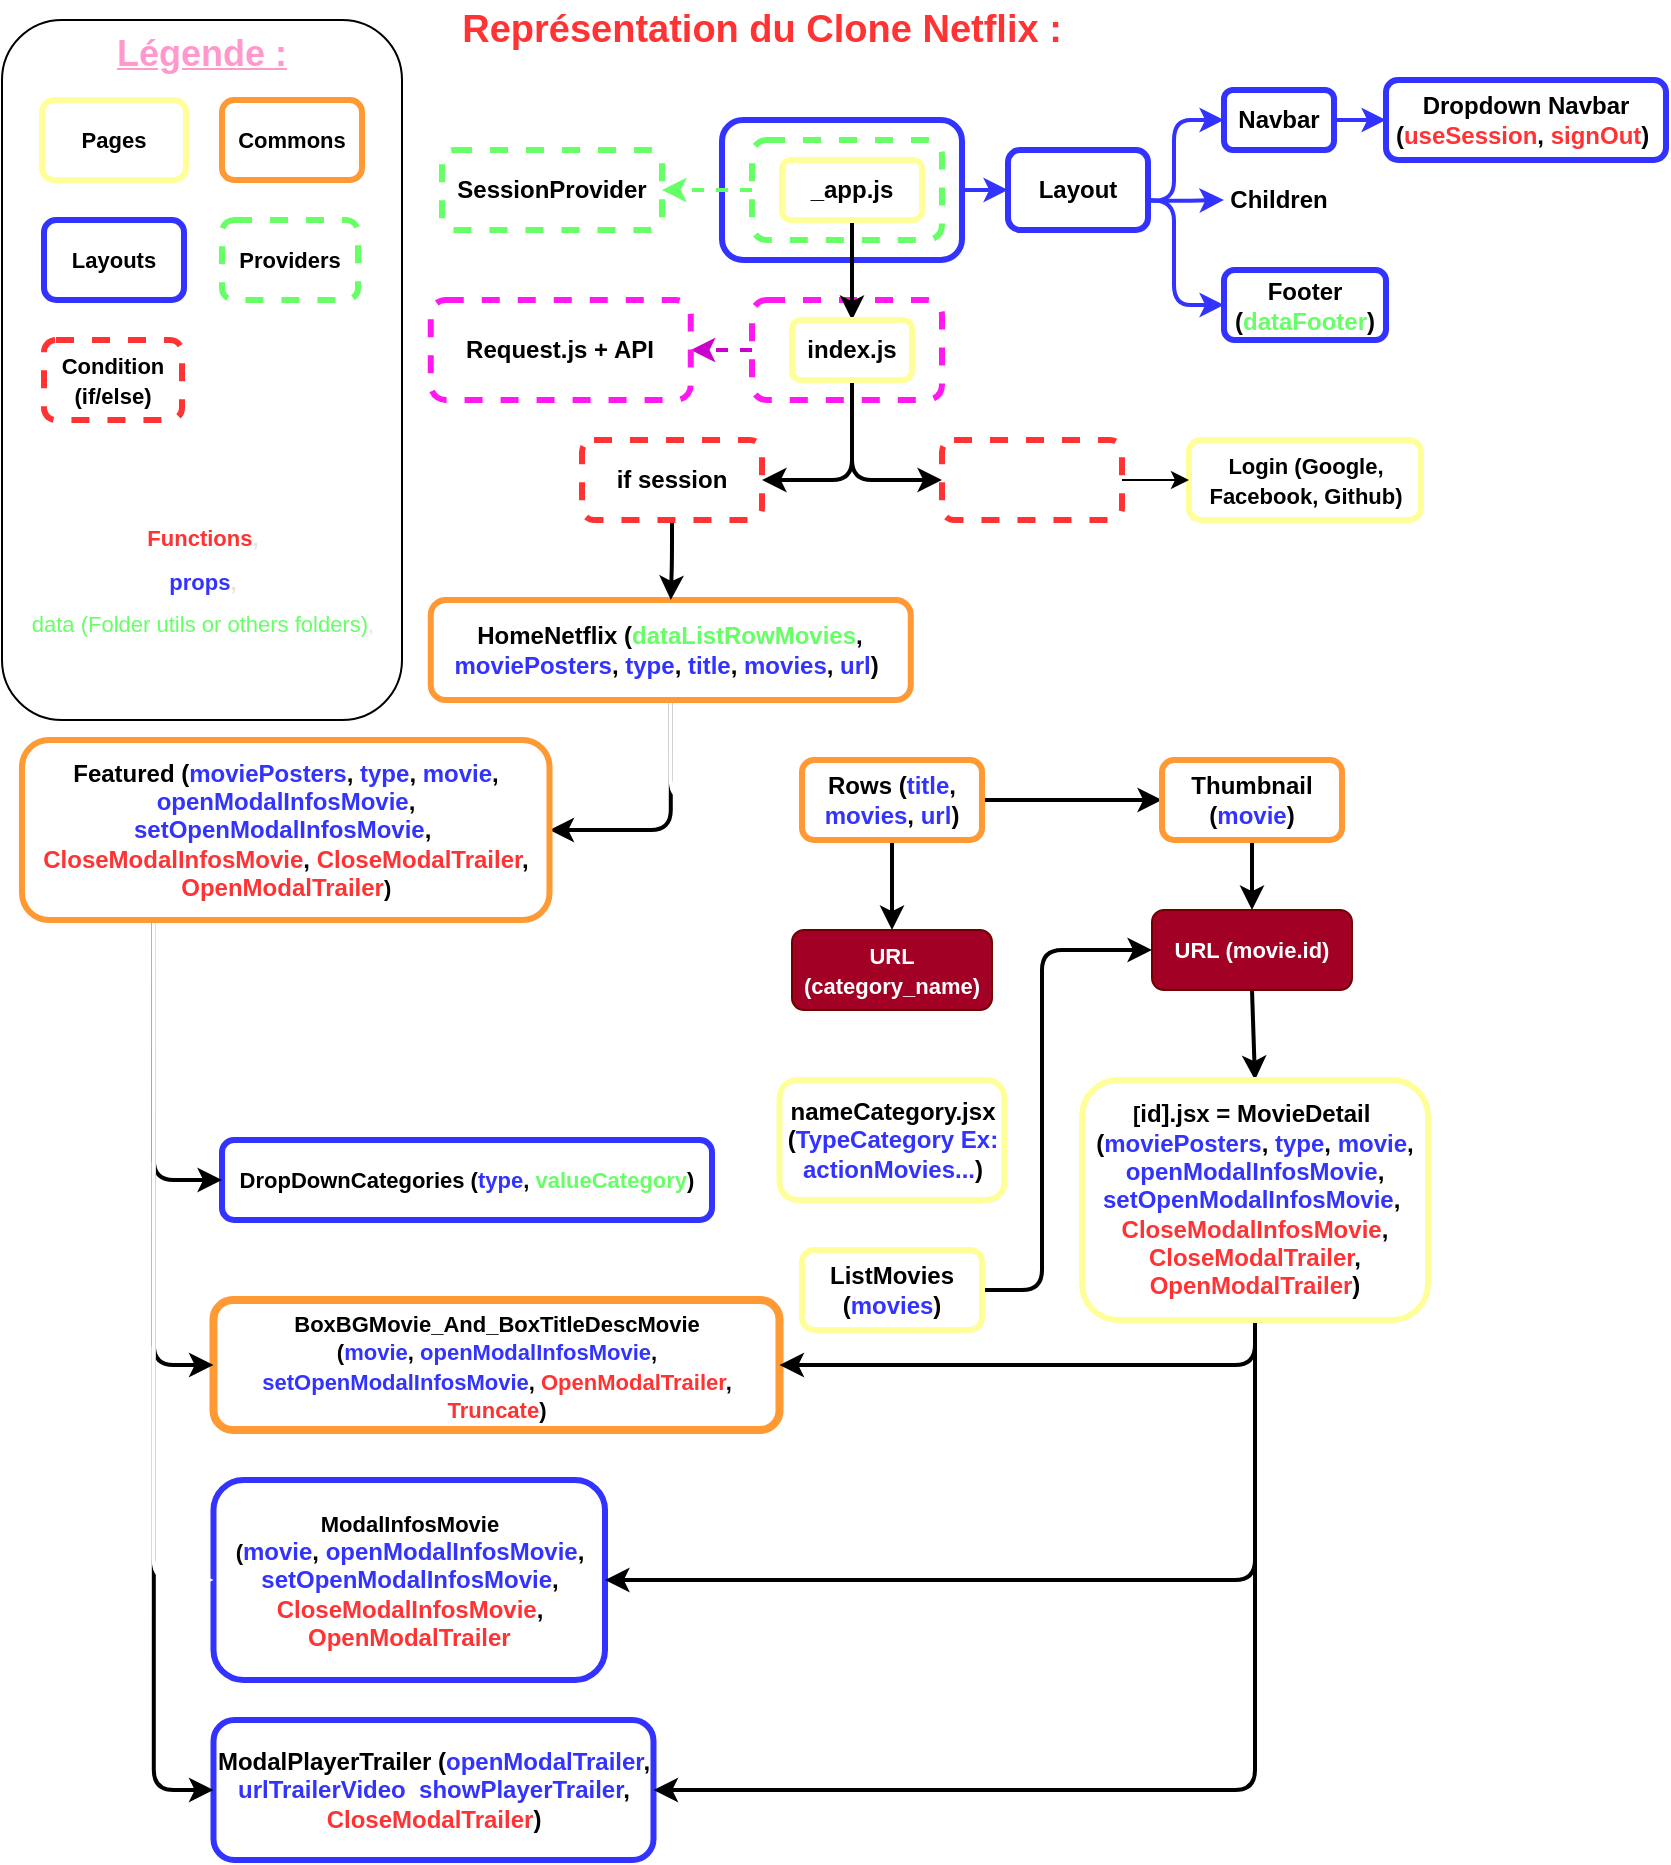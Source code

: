 <mxfile>
    <diagram id="9Y17is4TfFhu8vEqkMvn" name="Page-1">
        <mxGraphModel dx="1969" dy="667" grid="1" gridSize="10" guides="1" tooltips="1" connect="1" arrows="1" fold="1" page="1" pageScale="1" pageWidth="827" pageHeight="1169" math="0" shadow="0">
            <root>
                <mxCell id="0"/>
                <mxCell id="1" parent="0"/>
                <mxCell id="81" value="" style="rounded=1;whiteSpace=wrap;html=1;strokeWidth=3;fillColor=none;strokeColor=#3333FF;" parent="1" vertex="1">
                    <mxGeometry x="200" y="180" width="120" height="70" as="geometry"/>
                </mxCell>
                <mxCell id="117" style="edgeStyle=orthogonalEdgeStyle;html=1;exitX=0;exitY=0.5;exitDx=0;exitDy=0;strokeWidth=2;fontSize=12;fontColor=#3333FF;endSize=6;strokeColor=#CC00CC;dashed=1;" edge="1" parent="1" source="10" target="11">
                    <mxGeometry relative="1" as="geometry"/>
                </mxCell>
                <mxCell id="10" value="" style="rounded=1;whiteSpace=wrap;html=1;dashed=1;strokeWidth=3;fillColor=none;strokeColor=#FF19F0;" parent="1" vertex="1">
                    <mxGeometry x="215" y="270" width="95" height="50" as="geometry"/>
                </mxCell>
                <mxCell id="94" style="edgeStyle=orthogonalEdgeStyle;html=1;exitX=0;exitY=0.5;exitDx=0;exitDy=0;entryX=1;entryY=0.5;entryDx=0;entryDy=0;strokeColor=#66FF66;strokeWidth=2;fontSize=18;fontColor=none;dashed=1;" parent="1" source="6" target="4" edge="1">
                    <mxGeometry relative="1" as="geometry"/>
                </mxCell>
                <mxCell id="6" value="" style="rounded=1;whiteSpace=wrap;html=1;dashed=1;strokeWidth=3;fillColor=none;strokeColor=#66FF66;" parent="1" vertex="1">
                    <mxGeometry x="215" y="190" width="95" height="50" as="geometry"/>
                </mxCell>
                <mxCell id="13" style="edgeStyle=none;html=1;exitX=0.5;exitY=1;exitDx=0;exitDy=0;entryX=0.5;entryY=0;entryDx=0;entryDy=0;strokeWidth=2;" parent="1" source="2" target="12" edge="1">
                    <mxGeometry relative="1" as="geometry"/>
                </mxCell>
                <mxCell id="2" value="&lt;b&gt;&lt;font style=&quot;font-size: 12px;&quot;&gt;_app.js&lt;/font&gt;&lt;/b&gt;" style="rounded=1;whiteSpace=wrap;html=1;strokeColor=#FFFF99;strokeWidth=3;" parent="1" vertex="1">
                    <mxGeometry x="230" y="200" width="70" height="30" as="geometry"/>
                </mxCell>
                <mxCell id="62" style="edgeStyle=orthogonalEdgeStyle;html=1;exitX=0.5;exitY=1;exitDx=0;exitDy=0;entryX=1;entryY=0.5;entryDx=0;entryDy=0;fontSize=18;fontColor=none;strokeWidth=2;" parent="1" source="3" target="35" edge="1">
                    <mxGeometry relative="1" as="geometry"/>
                </mxCell>
                <mxCell id="118" style="edgeStyle=orthogonalEdgeStyle;html=1;exitX=0.5;exitY=1;exitDx=0;exitDy=0;entryX=0;entryY=0.5;entryDx=0;entryDy=0;strokeColor=#FFFFFF;strokeWidth=2;fontSize=12;fontColor=#3333FF;endSize=6;" edge="1" parent="1" source="3" target="23">
                    <mxGeometry relative="1" as="geometry"/>
                </mxCell>
                <mxCell id="3" value="&lt;b style=&quot;&quot;&gt;&lt;font style=&quot;font-size: 12px;&quot;&gt;HomeNetflix (&lt;font style=&quot;font-size: 12px;&quot; color=&quot;#66ff66&quot;&gt;dataListRowMovies&lt;/font&gt;, &lt;font style=&quot;font-size: 12px;&quot; color=&quot;#3333ff&quot;&gt;moviePosters&lt;/font&gt;, &lt;font color=&quot;#3333ff&quot;&gt;type&lt;/font&gt;,&amp;nbsp;&lt;font style=&quot;font-size: 12px;&quot; color=&quot;#3333ff&quot;&gt;title&lt;/font&gt;, &lt;font style=&quot;font-size: 12px;&quot; color=&quot;#3333ff&quot;&gt;movies&lt;/font&gt;, &lt;font style=&quot;font-size: 12px;&quot; color=&quot;#3333ff&quot;&gt;url&lt;/font&gt;)&amp;nbsp;&lt;/font&gt;&lt;/b&gt;" style="rounded=1;whiteSpace=wrap;html=1;strokeColor=#FF9933;strokeWidth=3;" parent="1" vertex="1">
                    <mxGeometry x="54.38" y="420" width="240" height="50" as="geometry"/>
                </mxCell>
                <mxCell id="4" value="&lt;b&gt;&lt;font style=&quot;font-size: 12px;&quot;&gt;SessionProvider&lt;/font&gt;&lt;/b&gt;" style="rounded=1;whiteSpace=wrap;html=1;dashed=1;strokeWidth=3;strokeColor=#66FF66;" parent="1" vertex="1">
                    <mxGeometry x="60" y="195" width="110" height="40" as="geometry"/>
                </mxCell>
                <mxCell id="5" value="&lt;b&gt;&lt;font style=&quot;font-size: 11px;&quot;&gt;Login (Google, Facebook, Github)&lt;/font&gt;&lt;/b&gt;" style="rounded=1;whiteSpace=wrap;html=1;strokeColor=#FFFF99;strokeWidth=3;" parent="1" vertex="1">
                    <mxGeometry x="433.5" y="340" width="116" height="40" as="geometry"/>
                </mxCell>
                <mxCell id="71" style="edgeStyle=orthogonalEdgeStyle;html=1;exitX=0.5;exitY=1;exitDx=0;exitDy=0;fontSize=18;fontColor=none;strokeWidth=2;" parent="1" source="7" target="3" edge="1">
                    <mxGeometry relative="1" as="geometry"/>
                </mxCell>
                <mxCell id="7" value="&lt;b&gt;&lt;font style=&quot;font-size: 12px;&quot;&gt;if session&lt;/font&gt;&lt;/b&gt;" style="rounded=1;whiteSpace=wrap;html=1;dashed=1;strokeColor=#FF3333;strokeWidth=3;" parent="1" vertex="1">
                    <mxGeometry x="130" y="340" width="90" height="40" as="geometry"/>
                </mxCell>
                <mxCell id="19" style="edgeStyle=orthogonalEdgeStyle;html=1;exitX=1;exitY=0.5;exitDx=0;exitDy=0;entryX=0;entryY=0.5;entryDx=0;entryDy=0;" parent="1" source="9" target="5" edge="1">
                    <mxGeometry relative="1" as="geometry"/>
                </mxCell>
                <mxCell id="9" value="&lt;b&gt;&lt;font style=&quot;font-size: 12px;&quot; color=&quot;#ffffff&quot;&gt;else session&lt;/font&gt;&lt;/b&gt;" style="rounded=1;whiteSpace=wrap;html=1;strokeWidth=3;dashed=1;strokeColor=#FF3333;" parent="1" vertex="1">
                    <mxGeometry x="310" y="340" width="90" height="40" as="geometry"/>
                </mxCell>
                <mxCell id="11" value="&lt;b&gt;&lt;font style=&quot;font-size: 12px;&quot;&gt;Request.js + API&lt;/font&gt;&lt;/b&gt;" style="rounded=1;whiteSpace=wrap;html=1;dashed=1;strokeWidth=3;strokeColor=#FF19F0;" parent="1" vertex="1">
                    <mxGeometry x="54.38" y="270" width="130" height="50" as="geometry"/>
                </mxCell>
                <mxCell id="16" style="edgeStyle=orthogonalEdgeStyle;html=1;exitX=0.5;exitY=1;exitDx=0;exitDy=0;entryX=1;entryY=0.5;entryDx=0;entryDy=0;strokeWidth=2;" parent="1" source="12" target="7" edge="1">
                    <mxGeometry relative="1" as="geometry"/>
                </mxCell>
                <mxCell id="18" style="edgeStyle=orthogonalEdgeStyle;html=1;exitX=0.5;exitY=1;exitDx=0;exitDy=0;entryX=0;entryY=0.5;entryDx=0;entryDy=0;strokeWidth=2;" parent="1" source="12" target="9" edge="1">
                    <mxGeometry relative="1" as="geometry"/>
                </mxCell>
                <mxCell id="12" value="&lt;b&gt;&lt;font style=&quot;font-size: 12px;&quot;&gt;index.js&lt;/font&gt;&lt;/b&gt;" style="rounded=1;whiteSpace=wrap;html=1;strokeWidth=3;strokeColor=#FFFF99;" parent="1" vertex="1">
                    <mxGeometry x="235" y="280" width="60" height="30" as="geometry"/>
                </mxCell>
                <mxCell id="66" style="edgeStyle=orthogonalEdgeStyle;html=1;exitX=0.5;exitY=1;exitDx=0;exitDy=0;fontSize=18;fontColor=none;strokeWidth=2;" parent="1" source="23" target="46" edge="1">
                    <mxGeometry relative="1" as="geometry"/>
                </mxCell>
                <mxCell id="69" style="edgeStyle=orthogonalEdgeStyle;html=1;exitX=1;exitY=0.5;exitDx=0;exitDy=0;entryX=0;entryY=0.5;entryDx=0;entryDy=0;fontSize=18;fontColor=none;strokeWidth=2;" parent="1" source="23" target="43" edge="1">
                    <mxGeometry relative="1" as="geometry"/>
                </mxCell>
                <mxCell id="23" value="&lt;b&gt;&lt;font style=&quot;font-size: 12px;&quot;&gt;Rows (&lt;font style=&quot;font-size: 12px;&quot; color=&quot;#3333ff&quot;&gt;title&lt;/font&gt;, &lt;font style=&quot;font-size: 12px;&quot; color=&quot;#3333ff&quot;&gt;movies&lt;/font&gt;, &lt;font style=&quot;font-size: 12px;&quot; color=&quot;#3333ff&quot;&gt;url&lt;/font&gt;)&lt;/font&gt;&lt;/b&gt;" style="rounded=1;whiteSpace=wrap;html=1;strokeColor=#FF9933;strokeWidth=3;" parent="1" vertex="1">
                    <mxGeometry x="240" y="500" width="90" height="40" as="geometry"/>
                </mxCell>
                <mxCell id="27" value="&lt;b&gt;&lt;font style=&quot;font-size: 12px;&quot;&gt;&lt;span style=&quot;&quot;&gt;ModalPlayerTrailer (&lt;/span&gt;&lt;font style=&quot;font-size: 12px;&quot; color=&quot;#3333ff&quot;&gt;openModalTrailer&lt;/font&gt;&lt;span style=&quot;&quot;&gt;, &lt;font style=&quot;font-size: 12px;&quot; color=&quot;#3333ff&quot;&gt;urlTrailerVideo&lt;/font&gt;&lt;font style=&quot;font-size: 12px;&quot; color=&quot;#ffffff&quot;&gt;,&lt;/font&gt;&lt;/span&gt;&lt;span style=&quot;&quot;&gt;&amp;nbsp;&lt;font style=&quot;font-size: 12px;&quot; color=&quot;#3333ff&quot;&gt;showPlayerTrailer&lt;/font&gt;&lt;/span&gt;&lt;span style=&quot;&quot;&gt;,&lt;/span&gt;&lt;br&gt;&lt;font style=&quot;font-size: 12px;&quot; color=&quot;#ff3333&quot;&gt;CloseModalTrailer&lt;/font&gt;&lt;span style=&quot;&quot;&gt;)&lt;/span&gt;&lt;br&gt;&lt;/font&gt;&lt;/b&gt;" style="rounded=1;whiteSpace=wrap;html=1;strokeWidth=3;strokeColor=#3333FF;" parent="1" vertex="1">
                    <mxGeometry x="-54.25" y="980" width="220" height="70" as="geometry"/>
                </mxCell>
                <mxCell id="28" value="&lt;b&gt;&lt;font style=&quot;font-size: 11px;&quot;&gt;ModalInfosMovie&lt;br&gt;(&lt;/font&gt;&lt;/b&gt;&lt;b&gt;&lt;font color=&quot;#3333ff&quot;&gt;movie&lt;/font&gt;,&amp;nbsp;&lt;font color=&quot;#3333ff&quot;&gt;openModalInfosMovie&lt;/font&gt;,&lt;br&gt;&lt;/b&gt;&lt;b&gt;&lt;font color=&quot;#3333ff&quot;&gt;setO&lt;/font&gt;&lt;/b&gt;&lt;b&gt;&lt;font color=&quot;#3333ff&quot;&gt;penModalInfosMovie&lt;/font&gt;,&lt;br&gt;&lt;font color=&quot;#ff3333&quot;&gt;Close&lt;/font&gt;&lt;/b&gt;&lt;b&gt;&lt;font color=&quot;#ff3333&quot;&gt;ModalInfosMovie&lt;/font&gt;&lt;/b&gt;&lt;b&gt;,&lt;/b&gt;&lt;b&gt;&lt;br&gt;&amp;nbsp;&lt;font color=&quot;#ff3333&quot;&gt;OpenModalTrailer&lt;/font&gt;&lt;font color=&quot;#ffffff&quot;&gt;)&lt;/font&gt;&lt;/b&gt;" style="rounded=1;whiteSpace=wrap;html=1;strokeColor=#3333FF;strokeWidth=3;" parent="1" vertex="1">
                    <mxGeometry x="-54.25" y="860" width="195.75" height="100" as="geometry"/>
                </mxCell>
                <mxCell id="120" style="edgeStyle=orthogonalEdgeStyle;html=1;exitX=0.75;exitY=0;exitDx=0;exitDy=0;entryX=0;entryY=0.5;entryDx=0;entryDy=0;strokeColor=#FFFFFF;strokeWidth=2;fontSize=12;fontColor=#3333FF;endSize=6;" edge="1" parent="1" source="29" target="46">
                    <mxGeometry relative="1" as="geometry"/>
                </mxCell>
                <mxCell id="29" value="&lt;b&gt;&lt;font style=&quot;font-size: 11px;&quot;&gt;DropDownCategories (&lt;font color=&quot;#3333ff&quot;&gt;type&lt;/font&gt;, &lt;font color=&quot;#66ff66&quot;&gt;valueCategory&lt;/font&gt;)&lt;/font&gt;&lt;/b&gt;" style="rounded=1;whiteSpace=wrap;html=1;strokeColor=#3333FF;strokeWidth=3;" parent="1" vertex="1">
                    <mxGeometry x="-50" y="690" width="245" height="40" as="geometry"/>
                </mxCell>
                <mxCell id="30" value="&lt;b&gt;&lt;font style=&quot;font-size: 11px;&quot;&gt;BoxBGMovie_And_BoxTitleDescMovie (&lt;font color=&quot;#3333ff&quot;&gt;movie&lt;/font&gt;,&amp;nbsp;&lt;/font&gt;&lt;/b&gt;&lt;b&gt;&lt;font color=&quot;#3333ff&quot; style=&quot;font-size: 11px;&quot;&gt;openModalInfosMovie&lt;/font&gt;&lt;/b&gt;&lt;b&gt;&lt;font style=&quot;font-size: 11px;&quot;&gt;, &lt;font color=&quot;#3333ff&quot;&gt;setO&lt;/font&gt;&lt;/font&gt;&lt;/b&gt;&lt;b&gt;&lt;font color=&quot;#3333ff&quot; style=&quot;font-size: 11px;&quot;&gt;penModalInfosMovie&lt;/font&gt;&lt;/b&gt;&lt;b&gt;&lt;font style=&quot;font-size: 11px;&quot;&gt;,&amp;nbsp;&lt;/font&gt;&lt;/b&gt;&lt;b&gt;&lt;font style=&quot;font-size: 11px;&quot;&gt;&lt;font color=&quot;#ff3333&quot;&gt;OpenModalTrailer&lt;/font&gt;, &lt;font color=&quot;#ff3333&quot;&gt;Truncate&lt;/font&gt;)&lt;/font&gt;&lt;/b&gt;" style="rounded=1;whiteSpace=wrap;html=1;strokeColor=#FF9933;strokeWidth=4;" parent="1" vertex="1">
                    <mxGeometry x="-54.25" y="770" width="283" height="65" as="geometry"/>
                </mxCell>
                <mxCell id="106" style="edgeStyle=orthogonalEdgeStyle;html=1;exitX=0.25;exitY=1;exitDx=0;exitDy=0;entryX=0;entryY=0.5;entryDx=0;entryDy=0;strokeWidth=2;" edge="1" parent="1" source="35" target="29">
                    <mxGeometry relative="1" as="geometry"/>
                </mxCell>
                <mxCell id="107" style="edgeStyle=orthogonalEdgeStyle;html=1;exitX=0.25;exitY=1;exitDx=0;exitDy=0;entryX=0;entryY=0.5;entryDx=0;entryDy=0;strokeWidth=2;" edge="1" parent="1" source="35" target="30">
                    <mxGeometry relative="1" as="geometry"/>
                </mxCell>
                <mxCell id="109" style="edgeStyle=orthogonalEdgeStyle;html=1;exitX=0.25;exitY=1;exitDx=0;exitDy=0;entryX=0;entryY=0.5;entryDx=0;entryDy=0;strokeWidth=2;" edge="1" parent="1" source="35" target="27">
                    <mxGeometry relative="1" as="geometry"/>
                </mxCell>
                <mxCell id="125" style="edgeStyle=orthogonalEdgeStyle;html=1;exitX=0.25;exitY=1;exitDx=0;exitDy=0;entryX=0;entryY=0.5;entryDx=0;entryDy=0;strokeColor=#FFFFFF;strokeWidth=2;fontSize=12;fontColor=#3333FF;endSize=6;" edge="1" parent="1" source="35" target="28">
                    <mxGeometry relative="1" as="geometry"/>
                </mxCell>
                <mxCell id="35" value="&lt;font style=&quot;font-size: 12px;&quot;&gt;&lt;b style=&quot;&quot;&gt;&lt;font style=&quot;font-size: 12px;&quot;&gt;Featured (&lt;/font&gt;&lt;/b&gt;&lt;b style=&quot;&quot;&gt;&lt;font style=&quot;font-size: 12px;&quot;&gt;&lt;font color=&quot;#3333ff&quot;&gt;moviePosters&lt;/font&gt;,&amp;nbsp;&lt;/font&gt;&lt;/b&gt;&lt;b style=&quot;&quot;&gt;&lt;font style=&quot;font-size: 12px;&quot;&gt;&lt;font style=&quot;font-size: 12px;&quot; color=&quot;#3333ff&quot;&gt;type&lt;/font&gt;,&amp;nbsp;&lt;font style=&quot;font-size: 12px;&quot; color=&quot;#3333ff&quot;&gt;movie&lt;/font&gt;, &lt;font style=&quot;font-size: 12px;&quot; color=&quot;#3333ff&quot;&gt;openModalInfosMovie&lt;/font&gt;,&lt;br&gt;&lt;/font&gt;&lt;/b&gt;&lt;b style=&quot;&quot;&gt;&lt;font color=&quot;#3333ff&quot; style=&quot;font-size: 12px;&quot;&gt;setO&lt;/font&gt;&lt;/b&gt;&lt;b style=&quot;&quot;&gt;&lt;font style=&quot;font-size: 12px;&quot;&gt;&lt;font style=&quot;font-size: 12px;&quot; color=&quot;#3333ff&quot;&gt;penModalInfosMovie&lt;/font&gt;,&amp;nbsp;&lt;br&gt;&lt;/font&gt;&lt;/b&gt;&lt;b&gt;&lt;font color=&quot;#ff3333&quot;&gt;Close&lt;/font&gt;&lt;/b&gt;&lt;b&gt;&lt;font color=&quot;#ff3333&quot;&gt;ModalInfosMovie&lt;/font&gt;&lt;/b&gt;&lt;b style=&quot;&quot;&gt;&lt;font style=&quot;font-size: 12px;&quot;&gt;,&amp;nbsp;&lt;font style=&quot;font-size: 12px;&quot; color=&quot;#ff3333&quot;&gt;Close&lt;/font&gt;&lt;/font&gt;&lt;/b&gt;&lt;b style=&quot;&quot;&gt;&lt;font style=&quot;font-size: 12px;&quot;&gt;&lt;font style=&quot;font-size: 12px;&quot; color=&quot;#ff3333&quot;&gt;ModalTrailer&lt;/font&gt;&lt;/font&gt;&lt;/b&gt;&lt;b style=&quot;&quot;&gt;&lt;font style=&quot;font-size: 12px;&quot;&gt;,&lt;/font&gt;&lt;/b&gt;&lt;/font&gt;&lt;b style=&quot;&quot;&gt;&lt;font style=&quot;font-size: 12px;&quot;&gt;&lt;font style=&quot;font-size: 12px;&quot;&gt;&lt;br&gt;&amp;nbsp;&lt;font style=&quot;font-size: 12px;&quot; color=&quot;#ff3333&quot;&gt;OpenModalTrailer&lt;/font&gt;&lt;/font&gt;&lt;span style=&quot;font-size: 11px;&quot;&gt;)&amp;nbsp;&lt;/span&gt;&lt;/font&gt;&lt;/b&gt;" style="rounded=1;whiteSpace=wrap;html=1;strokeColor=#FF9933;strokeWidth=3;" parent="1" vertex="1">
                    <mxGeometry x="-150" y="490" width="263.75" height="90" as="geometry"/>
                </mxCell>
                <mxCell id="70" style="edgeStyle=orthogonalEdgeStyle;html=1;exitX=0.5;exitY=1;exitDx=0;exitDy=0;fontSize=18;fontColor=none;strokeWidth=2;" parent="1" source="43" target="44" edge="1">
                    <mxGeometry relative="1" as="geometry"/>
                </mxCell>
                <mxCell id="43" value="&lt;b style=&quot;&quot;&gt;&lt;font style=&quot;font-size: 12px;&quot;&gt;Thumbnail (&lt;font style=&quot;font-size: 12px;&quot; color=&quot;#3333ff&quot;&gt;movie&lt;/font&gt;)&lt;/font&gt;&lt;/b&gt;" style="rounded=1;whiteSpace=wrap;html=1;strokeColor=#FF9933;strokeWidth=3;" parent="1" vertex="1">
                    <mxGeometry x="420" y="500" width="90" height="40" as="geometry"/>
                </mxCell>
                <mxCell id="103" style="edgeStyle=none;html=1;exitX=0.5;exitY=1;exitDx=0;exitDy=0;entryX=0.5;entryY=0;entryDx=0;entryDy=0;strokeWidth=2;" edge="1" parent="1" source="44" target="56">
                    <mxGeometry relative="1" as="geometry"/>
                </mxCell>
                <mxCell id="44" value="&lt;b&gt;&lt;font style=&quot;font-size: 11px;&quot;&gt;URL (movie.id)&lt;/font&gt;&lt;/b&gt;" style="rounded=1;whiteSpace=wrap;html=1;fillColor=#a20025;fontColor=#ffffff;strokeColor=#6F0000;" parent="1" vertex="1">
                    <mxGeometry x="415" y="575" width="100" height="40" as="geometry"/>
                </mxCell>
                <mxCell id="123" style="edgeStyle=orthogonalEdgeStyle;html=1;exitX=0.5;exitY=1;exitDx=0;exitDy=0;entryX=0.5;entryY=0;entryDx=0;entryDy=0;strokeColor=#FFFFFF;strokeWidth=2;fontSize=12;fontColor=#3333FF;endSize=6;" edge="1" parent="1" source="46" target="47">
                    <mxGeometry relative="1" as="geometry"/>
                </mxCell>
                <mxCell id="46" value="&lt;b&gt;&lt;font style=&quot;font-size: 11px;&quot;&gt;URL (category_name)&lt;/font&gt;&lt;/b&gt;" style="rounded=1;whiteSpace=wrap;html=1;fillColor=#a20025;fontColor=#ffffff;strokeColor=#6F0000;" parent="1" vertex="1">
                    <mxGeometry x="235" y="585" width="100" height="40" as="geometry"/>
                </mxCell>
                <mxCell id="124" style="edgeStyle=orthogonalEdgeStyle;html=1;exitX=0.5;exitY=1;exitDx=0;exitDy=0;entryX=0.5;entryY=0;entryDx=0;entryDy=0;strokeColor=#FFFFFF;strokeWidth=2;fontSize=12;fontColor=#3333FF;endSize=6;" edge="1" parent="1" source="47" target="48">
                    <mxGeometry relative="1" as="geometry"/>
                </mxCell>
                <mxCell id="47" value="&lt;b&gt;&lt;font style=&quot;font-size: 12px;&quot;&gt;nameCategory.jsx (&lt;font style=&quot;font-size: 12px;&quot; color=&quot;#3333ff&quot;&gt;TypeCategory Ex: actionMovies...&lt;/font&gt;)&lt;/font&gt;&lt;/b&gt;" style="rounded=1;whiteSpace=wrap;html=1;strokeColor=#FFFF99;strokeWidth=3;" parent="1" vertex="1">
                    <mxGeometry x="228.75" y="660" width="112.5" height="60" as="geometry"/>
                </mxCell>
                <mxCell id="49" style="edgeStyle=orthogonalEdgeStyle;html=1;exitX=1;exitY=0.5;exitDx=0;exitDy=0;entryX=0;entryY=0.5;entryDx=0;entryDy=0;fontSize=11;strokeWidth=2;" parent="1" source="48" target="44" edge="1">
                    <mxGeometry relative="1" as="geometry">
                        <Array as="points">
                            <mxPoint x="360" y="765"/>
                            <mxPoint x="360" y="595"/>
                        </Array>
                    </mxGeometry>
                </mxCell>
                <mxCell id="48" value="&lt;b&gt;&lt;font style=&quot;font-size: 12px;&quot;&gt;ListMovies (&lt;font style=&quot;font-size: 12px;&quot; color=&quot;#3333ff&quot;&gt;movies&lt;/font&gt;)&lt;/font&gt;&lt;/b&gt;" style="rounded=1;whiteSpace=wrap;html=1;strokeWidth=3;strokeColor=#FFFF99;" parent="1" vertex="1">
                    <mxGeometry x="240" y="745" width="90" height="40" as="geometry"/>
                </mxCell>
                <mxCell id="50" value="&lt;b&gt;&lt;font color=&quot;#ff3333&quot; style=&quot;font-size: 19px;&quot;&gt;Représentation du Clone Netflix :&lt;/font&gt;&lt;/b&gt;" style="rounded=1;whiteSpace=wrap;html=1;fillColor=none;strokeColor=none;" parent="1" vertex="1">
                    <mxGeometry x="60" y="120" width="320" height="30" as="geometry"/>
                </mxCell>
                <mxCell id="51" value="&lt;b&gt;&lt;font size=&quot;1&quot; color=&quot;#ff99cc&quot; style=&quot;&quot;&gt;&lt;u style=&quot;font-size: 18px;&quot;&gt;Légende :&lt;/u&gt;&lt;/font&gt;&lt;/b&gt;" style="rounded=1;whiteSpace=wrap;html=1;align=center;horizontal=1;verticalAlign=top;" parent="1" vertex="1">
                    <mxGeometry x="-160" y="130" width="200" height="350" as="geometry"/>
                </mxCell>
                <mxCell id="110" style="edgeStyle=orthogonalEdgeStyle;html=1;exitX=0.5;exitY=1;exitDx=0;exitDy=0;entryX=1;entryY=0.5;entryDx=0;entryDy=0;strokeWidth=2;" edge="1" parent="1" source="56" target="30">
                    <mxGeometry relative="1" as="geometry"/>
                </mxCell>
                <mxCell id="111" style="edgeStyle=orthogonalEdgeStyle;html=1;exitX=0.5;exitY=1;exitDx=0;exitDy=0;entryX=1;entryY=0.5;entryDx=0;entryDy=0;strokeWidth=2;" edge="1" parent="1" source="56" target="28">
                    <mxGeometry relative="1" as="geometry"/>
                </mxCell>
                <mxCell id="112" style="edgeStyle=orthogonalEdgeStyle;html=1;exitX=0.5;exitY=1;exitDx=0;exitDy=0;entryX=1;entryY=0.5;entryDx=0;entryDy=0;endSize=6;strokeWidth=2;" edge="1" parent="1" source="56" target="27">
                    <mxGeometry relative="1" as="geometry"/>
                </mxCell>
                <mxCell id="56" value="&lt;b style=&quot;&quot;&gt;&lt;span style=&quot;font-size: 11px;&quot;&gt;[&lt;/span&gt;&lt;font style=&quot;font-size: 12px;&quot;&gt;id].jsx = MovieDetail&amp;nbsp;&lt;br&gt;&lt;/font&gt;&lt;/b&gt;&lt;font style=&quot;font-size: 12px;&quot;&gt;&lt;b style=&quot;&quot;&gt;(&lt;/b&gt;&lt;b style=&quot;&quot;&gt;&lt;font style=&quot;font-size: 12px;&quot; color=&quot;#3333ff&quot;&gt;moviePosters&lt;/font&gt;,&amp;nbsp;&lt;/b&gt;&lt;b style=&quot;&quot;&gt;&lt;font style=&quot;font-size: 12px;&quot; color=&quot;#3333ff&quot;&gt;type&lt;/font&gt;,&amp;nbsp;&lt;font style=&quot;font-size: 12px;&quot; color=&quot;#3333ff&quot;&gt;movie&lt;/font&gt;,&lt;br&gt;&lt;font style=&quot;font-size: 12px;&quot; color=&quot;#3333ff&quot;&gt;openModalInfosMovie&lt;/font&gt;,&lt;br&gt;&lt;/b&gt;&lt;b style=&quot;&quot;&gt;&lt;font style=&quot;font-size: 12px;&quot; color=&quot;#3333ff&quot;&gt;setO&lt;/font&gt;&lt;/b&gt;&lt;b style=&quot;&quot;&gt;&lt;font style=&quot;font-size: 12px;&quot; color=&quot;#3333ff&quot;&gt;penModalInfosMovie&lt;/font&gt;,&amp;nbsp;&lt;br&gt;&lt;/b&gt;&lt;b style=&quot;&quot;&gt;&lt;font style=&quot;font-size: 12px;&quot; color=&quot;#ff3333&quot;&gt;Close&lt;/font&gt;&lt;/b&gt;&lt;b style=&quot;&quot;&gt;&lt;font style=&quot;font-size: 12px;&quot; color=&quot;#ff3333&quot;&gt;ModalInfosMovie&lt;/font&gt;&lt;/b&gt;&lt;b style=&quot;&quot;&gt;,&lt;br&gt;&lt;font style=&quot;font-size: 12px;&quot; color=&quot;#ff3333&quot;&gt;Close&lt;/font&gt;&lt;/b&gt;&lt;b style=&quot;&quot;&gt;&lt;font style=&quot;font-size: 12px;&quot; color=&quot;#ff3333&quot;&gt;ModalTrailer&lt;/font&gt;&lt;/b&gt;&lt;b style=&quot;&quot;&gt;,&lt;/b&gt;&lt;b style=&quot;&quot;&gt;&lt;br&gt;&amp;nbsp;&lt;font style=&quot;font-size: 12px;&quot; color=&quot;#ff3333&quot;&gt;OpenModalTrailer&lt;/font&gt;)&amp;nbsp;&lt;/b&gt;&lt;/font&gt;" style="rounded=1;whiteSpace=wrap;html=1;strokeColor=#FFFF99;strokeWidth=3;" parent="1" vertex="1">
                    <mxGeometry x="380" y="660" width="173" height="120" as="geometry"/>
                </mxCell>
                <mxCell id="72" value="&lt;b&gt;&lt;font style=&quot;font-size: 11px;&quot;&gt;Layouts&lt;/font&gt;&lt;/b&gt;" style="rounded=1;whiteSpace=wrap;html=1;strokeColor=#3333FF;strokeWidth=3;" parent="1" vertex="1">
                    <mxGeometry x="-139" y="230" width="70" height="40" as="geometry"/>
                </mxCell>
                <mxCell id="77" value="&lt;b&gt;&lt;font style=&quot;font-size: 11px;&quot;&gt;Pages&lt;/font&gt;&lt;/b&gt;" style="rounded=1;whiteSpace=wrap;html=1;strokeColor=#FFFF99;strokeWidth=3;" parent="1" vertex="1">
                    <mxGeometry x="-140" y="170" width="72" height="40" as="geometry"/>
                </mxCell>
                <mxCell id="78" value="&lt;b&gt;&lt;font style=&quot;font-size: 11px;&quot;&gt;Commons&lt;/font&gt;&lt;/b&gt;" style="rounded=1;whiteSpace=wrap;html=1;strokeColor=#FF9933;strokeWidth=3;" parent="1" vertex="1">
                    <mxGeometry x="-50" y="170" width="70" height="40" as="geometry"/>
                </mxCell>
                <mxCell id="79" value="&lt;b&gt;&lt;font style=&quot;font-size: 11px;&quot;&gt;Condition (if/else)&lt;br&gt;&lt;/font&gt;&lt;/b&gt;" style="rounded=1;whiteSpace=wrap;html=1;dashed=1;strokeColor=#FF3333;strokeWidth=3;" parent="1" vertex="1">
                    <mxGeometry x="-139" y="290" width="69" height="40" as="geometry"/>
                </mxCell>
                <mxCell id="80" value="&lt;b&gt;&lt;font style=&quot;font-size: 11px;&quot;&gt;Providers&lt;/font&gt;&lt;/b&gt;" style="rounded=1;whiteSpace=wrap;html=1;dashed=1;strokeWidth=3;strokeColor=#66FF66;" parent="1" vertex="1">
                    <mxGeometry x="-50" y="230" width="68" height="40" as="geometry"/>
                </mxCell>
                <mxCell id="88" style="edgeStyle=orthogonalEdgeStyle;html=1;exitX=1;exitY=0.5;exitDx=0;exitDy=0;fontSize=18;fontColor=none;strokeWidth=2;strokeColor=#3333FF;" parent="1" source="81" target="84" edge="1">
                    <mxGeometry relative="1" as="geometry">
                        <Array as="points">
                            <mxPoint x="330" y="215"/>
                            <mxPoint x="330" y="215"/>
                        </Array>
                    </mxGeometry>
                </mxCell>
                <mxCell id="83" value="&lt;b&gt;&lt;font style=&quot;font-size: 12px;&quot;&gt;Children&lt;/font&gt;&lt;/b&gt;" style="rounded=1;whiteSpace=wrap;html=1;strokeColor=#FFFFFF;strokeWidth=3;" parent="1" vertex="1">
                    <mxGeometry x="451" y="202.5" width="55" height="35" as="geometry"/>
                </mxCell>
                <mxCell id="89" style="edgeStyle=orthogonalEdgeStyle;html=1;exitX=1;exitY=0.5;exitDx=0;exitDy=0;entryX=0;entryY=0.5;entryDx=0;entryDy=0;fontSize=18;fontColor=none;strokeWidth=2;strokeColor=#3333FF;" parent="1" target="86" edge="1">
                    <mxGeometry relative="1" as="geometry">
                        <mxPoint x="400" y="220.0" as="sourcePoint"/>
                    </mxGeometry>
                </mxCell>
                <mxCell id="91" style="edgeStyle=orthogonalEdgeStyle;html=1;exitX=1;exitY=0.5;exitDx=0;exitDy=0;entryX=0;entryY=0.5;entryDx=0;entryDy=0;fontSize=18;fontColor=none;strokeWidth=2;strokeColor=#3333FF;" parent="1" target="83" edge="1">
                    <mxGeometry relative="1" as="geometry">
                        <mxPoint x="400" y="220.0" as="sourcePoint"/>
                    </mxGeometry>
                </mxCell>
                <mxCell id="92" style="edgeStyle=orthogonalEdgeStyle;html=1;exitX=1;exitY=0.5;exitDx=0;exitDy=0;entryX=0;entryY=0.5;entryDx=0;entryDy=0;fontSize=18;fontColor=none;strokeWidth=2;strokeColor=#3333FF;" parent="1" target="87" edge="1">
                    <mxGeometry relative="1" as="geometry">
                        <mxPoint x="400" y="220.0" as="sourcePoint"/>
                    </mxGeometry>
                </mxCell>
                <mxCell id="84" value="&lt;b&gt;&lt;font style=&quot;font-size: 12px;&quot;&gt;Layout&lt;/font&gt;&lt;/b&gt;" style="rounded=1;whiteSpace=wrap;html=1;strokeColor=#3333FF;strokeWidth=3;" parent="1" vertex="1">
                    <mxGeometry x="343" y="195" width="70" height="40" as="geometry"/>
                </mxCell>
                <mxCell id="96" style="edgeStyle=orthogonalEdgeStyle;html=1;exitX=1;exitY=0.5;exitDx=0;exitDy=0;entryX=0;entryY=0.5;entryDx=0;entryDy=0;strokeColor=#3333FF;strokeWidth=2;fontSize=18;fontColor=none;" parent="1" source="86" target="95" edge="1">
                    <mxGeometry relative="1" as="geometry"/>
                </mxCell>
                <mxCell id="86" value="&lt;b&gt;&lt;font style=&quot;font-size: 12px;&quot;&gt;Navbar&lt;/font&gt;&lt;/b&gt;" style="rounded=1;whiteSpace=wrap;html=1;strokeColor=#3333FF;strokeWidth=3;" parent="1" vertex="1">
                    <mxGeometry x="451" y="165" width="55" height="30" as="geometry"/>
                </mxCell>
                <mxCell id="87" value="&lt;b&gt;&lt;font style=&quot;font-size: 12px;&quot;&gt;Footer (&lt;font style=&quot;font-size: 12px;&quot; color=&quot;#66ff66&quot;&gt;dataFooter&lt;/font&gt;)&lt;/font&gt;&lt;/b&gt;" style="rounded=1;whiteSpace=wrap;html=1;strokeColor=#3333FF;strokeWidth=3;" parent="1" vertex="1">
                    <mxGeometry x="451" y="255" width="81" height="35" as="geometry"/>
                </mxCell>
                <mxCell id="95" value="&lt;b&gt;&lt;font style=&quot;font-size: 12px;&quot;&gt;Dropdown Navbar (&lt;font style=&quot;font-size: 12px;&quot; color=&quot;#ff3333&quot;&gt;useSession&lt;/font&gt;, &lt;font style=&quot;font-size: 12px;&quot; color=&quot;#ff3333&quot;&gt;signOut&lt;/font&gt;)&amp;nbsp;&lt;/font&gt;&lt;/b&gt;" style="rounded=1;whiteSpace=wrap;html=1;strokeColor=#3333FF;strokeWidth=3;" parent="1" vertex="1">
                    <mxGeometry x="532" y="160" width="140" height="40" as="geometry"/>
                </mxCell>
                <mxCell id="97" value="" style="endArrow=none;html=1;strokeColor=#FFFFFF;strokeWidth=3;fontSize=18;fontColor=none;" parent="1" edge="1">
                    <mxGeometry width="50" height="50" relative="1" as="geometry">
                        <mxPoint x="-127" y="359.66" as="sourcePoint"/>
                        <mxPoint x="13" y="359.66" as="targetPoint"/>
                    </mxGeometry>
                </mxCell>
                <mxCell id="98" value="&lt;font color=&quot;#ff3333&quot; style=&quot;font-size: 11px;&quot;&gt;&lt;b&gt;Functions&lt;/b&gt;&lt;/font&gt;&lt;font style=&quot;font-size: 11px;&quot;&gt;&lt;b style=&quot;&quot;&gt;&lt;font color=&quot;#ede3e3&quot;&gt;,&lt;/font&gt;&lt;br&gt;&lt;font color=&quot;#3333ff&quot;&gt;props&lt;/font&gt;&lt;/b&gt;&lt;b style=&quot;color: rgb(237, 227, 227);&quot;&gt;,&lt;br&gt;&lt;/b&gt;&lt;font color=&quot;#66ff66&quot;&gt;data (Folder utils or others folders)&lt;/font&gt;&lt;/font&gt;&lt;font style=&quot;font-size: 11px;&quot; color=&quot;#ede3e3&quot;&gt;,&lt;br&gt;&lt;/font&gt;" style="rounded=1;whiteSpace=wrap;html=1;strokeColor=#FFFFFF;strokeWidth=3;fontSize=18;fontColor=none;labelBorderColor=none;horizontal=1;verticalAlign=top;align=center;" parent="1" vertex="1">
                    <mxGeometry x="-148.5" y="370" width="177" height="80" as="geometry"/>
                </mxCell>
            </root>
        </mxGraphModel>
    </diagram>
</mxfile>